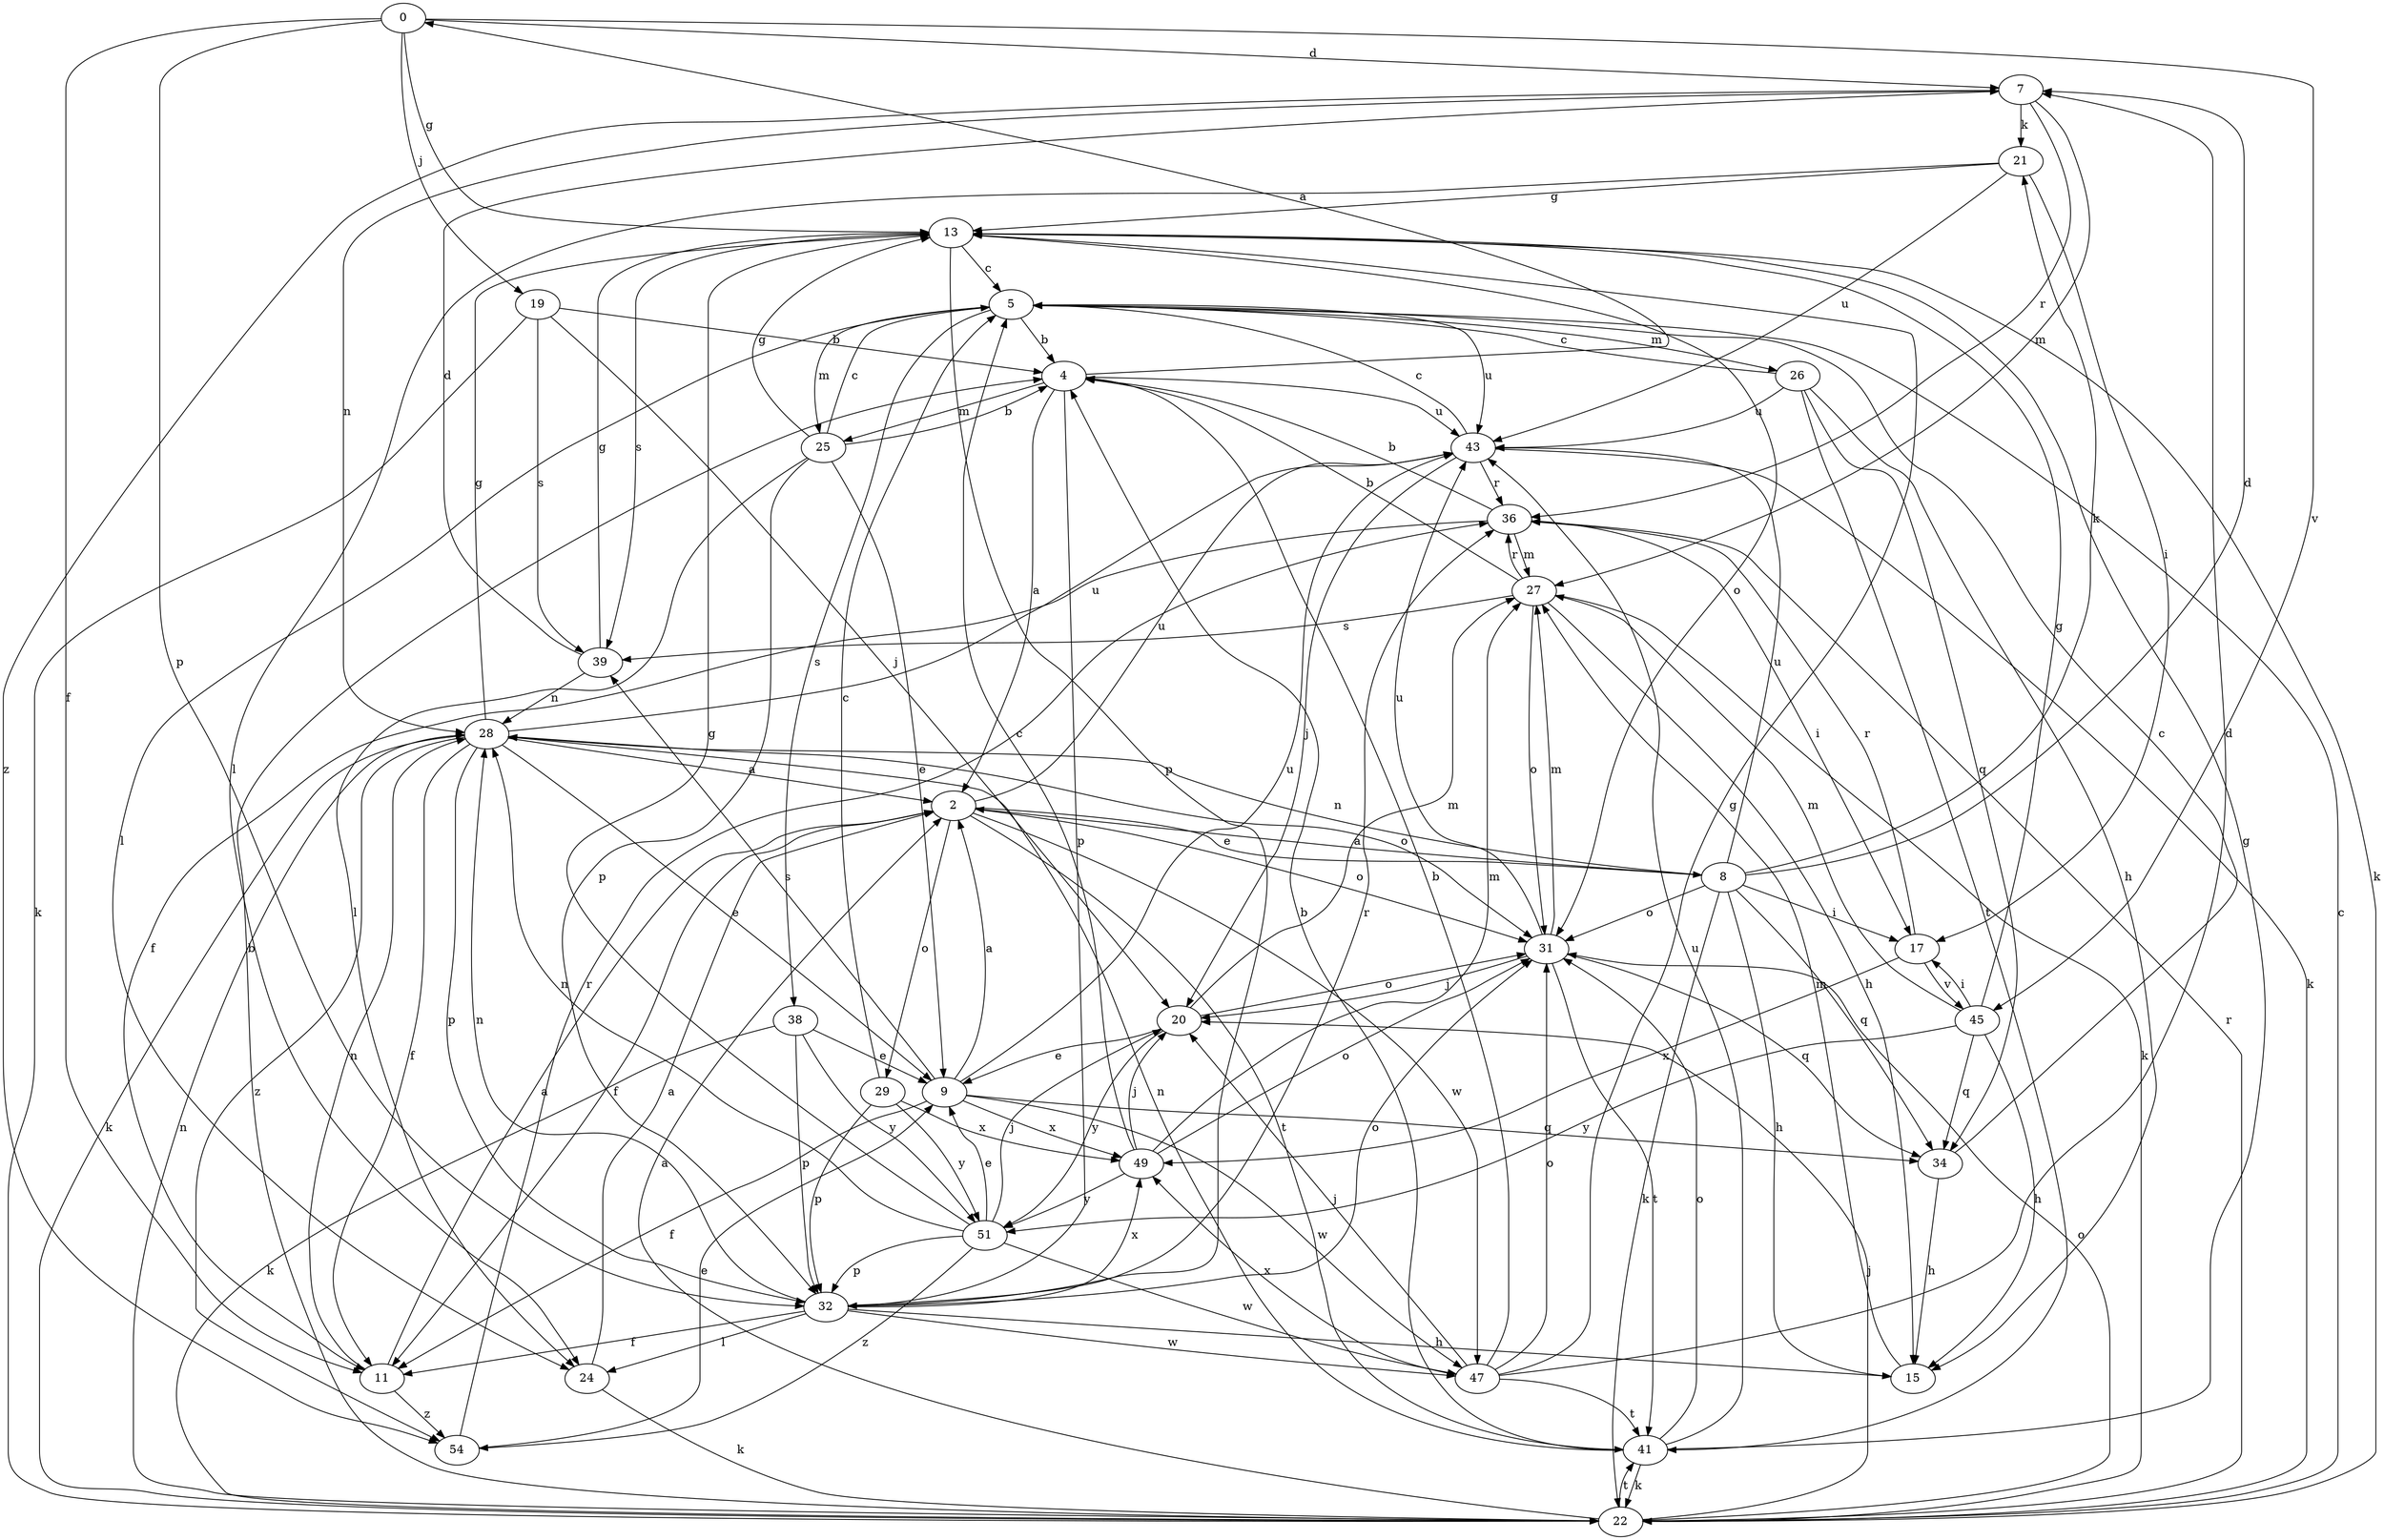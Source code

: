 strict digraph  {
0;
2;
4;
5;
7;
8;
9;
11;
13;
15;
17;
19;
20;
21;
22;
24;
25;
26;
27;
28;
29;
31;
32;
34;
36;
38;
39;
41;
43;
45;
47;
49;
51;
54;
0 -> 7  [label=d];
0 -> 11  [label=f];
0 -> 13  [label=g];
0 -> 19  [label=j];
0 -> 32  [label=p];
0 -> 45  [label=v];
2 -> 8  [label=e];
2 -> 11  [label=f];
2 -> 29  [label=o];
2 -> 31  [label=o];
2 -> 41  [label=t];
2 -> 43  [label=u];
2 -> 47  [label=w];
4 -> 0  [label=a];
4 -> 2  [label=a];
4 -> 25  [label=m];
4 -> 32  [label=p];
4 -> 43  [label=u];
5 -> 4  [label=b];
5 -> 24  [label=l];
5 -> 25  [label=m];
5 -> 26  [label=m];
5 -> 38  [label=s];
5 -> 43  [label=u];
7 -> 21  [label=k];
7 -> 27  [label=m];
7 -> 28  [label=n];
7 -> 36  [label=r];
7 -> 54  [label=z];
8 -> 2  [label=a];
8 -> 7  [label=d];
8 -> 15  [label=h];
8 -> 17  [label=i];
8 -> 21  [label=k];
8 -> 22  [label=k];
8 -> 28  [label=n];
8 -> 31  [label=o];
8 -> 34  [label=q];
8 -> 43  [label=u];
9 -> 2  [label=a];
9 -> 11  [label=f];
9 -> 34  [label=q];
9 -> 39  [label=s];
9 -> 43  [label=u];
9 -> 47  [label=w];
9 -> 49  [label=x];
11 -> 2  [label=a];
11 -> 28  [label=n];
11 -> 54  [label=z];
13 -> 5  [label=c];
13 -> 22  [label=k];
13 -> 31  [label=o];
13 -> 32  [label=p];
13 -> 39  [label=s];
15 -> 27  [label=m];
17 -> 36  [label=r];
17 -> 45  [label=v];
17 -> 49  [label=x];
19 -> 4  [label=b];
19 -> 20  [label=j];
19 -> 22  [label=k];
19 -> 39  [label=s];
20 -> 9  [label=e];
20 -> 27  [label=m];
20 -> 31  [label=o];
20 -> 51  [label=y];
21 -> 13  [label=g];
21 -> 17  [label=i];
21 -> 24  [label=l];
21 -> 43  [label=u];
22 -> 2  [label=a];
22 -> 4  [label=b];
22 -> 5  [label=c];
22 -> 20  [label=j];
22 -> 28  [label=n];
22 -> 31  [label=o];
22 -> 36  [label=r];
22 -> 41  [label=t];
24 -> 2  [label=a];
24 -> 22  [label=k];
25 -> 4  [label=b];
25 -> 5  [label=c];
25 -> 9  [label=e];
25 -> 13  [label=g];
25 -> 24  [label=l];
25 -> 32  [label=p];
26 -> 5  [label=c];
26 -> 15  [label=h];
26 -> 34  [label=q];
26 -> 41  [label=t];
26 -> 43  [label=u];
27 -> 4  [label=b];
27 -> 15  [label=h];
27 -> 22  [label=k];
27 -> 31  [label=o];
27 -> 36  [label=r];
27 -> 39  [label=s];
28 -> 2  [label=a];
28 -> 9  [label=e];
28 -> 11  [label=f];
28 -> 13  [label=g];
28 -> 22  [label=k];
28 -> 31  [label=o];
28 -> 32  [label=p];
28 -> 43  [label=u];
28 -> 54  [label=z];
29 -> 5  [label=c];
29 -> 32  [label=p];
29 -> 49  [label=x];
29 -> 51  [label=y];
31 -> 20  [label=j];
31 -> 27  [label=m];
31 -> 34  [label=q];
31 -> 41  [label=t];
31 -> 43  [label=u];
32 -> 11  [label=f];
32 -> 15  [label=h];
32 -> 24  [label=l];
32 -> 28  [label=n];
32 -> 31  [label=o];
32 -> 36  [label=r];
32 -> 47  [label=w];
32 -> 49  [label=x];
34 -> 5  [label=c];
34 -> 15  [label=h];
36 -> 4  [label=b];
36 -> 11  [label=f];
36 -> 17  [label=i];
36 -> 27  [label=m];
38 -> 9  [label=e];
38 -> 22  [label=k];
38 -> 32  [label=p];
38 -> 51  [label=y];
39 -> 7  [label=d];
39 -> 13  [label=g];
39 -> 28  [label=n];
41 -> 4  [label=b];
41 -> 13  [label=g];
41 -> 22  [label=k];
41 -> 28  [label=n];
41 -> 31  [label=o];
41 -> 43  [label=u];
43 -> 5  [label=c];
43 -> 20  [label=j];
43 -> 22  [label=k];
43 -> 36  [label=r];
45 -> 13  [label=g];
45 -> 15  [label=h];
45 -> 17  [label=i];
45 -> 27  [label=m];
45 -> 34  [label=q];
45 -> 51  [label=y];
47 -> 4  [label=b];
47 -> 7  [label=d];
47 -> 13  [label=g];
47 -> 20  [label=j];
47 -> 31  [label=o];
47 -> 41  [label=t];
47 -> 49  [label=x];
49 -> 5  [label=c];
49 -> 20  [label=j];
49 -> 27  [label=m];
49 -> 31  [label=o];
49 -> 51  [label=y];
51 -> 9  [label=e];
51 -> 13  [label=g];
51 -> 20  [label=j];
51 -> 28  [label=n];
51 -> 32  [label=p];
51 -> 47  [label=w];
51 -> 54  [label=z];
54 -> 9  [label=e];
54 -> 36  [label=r];
}

